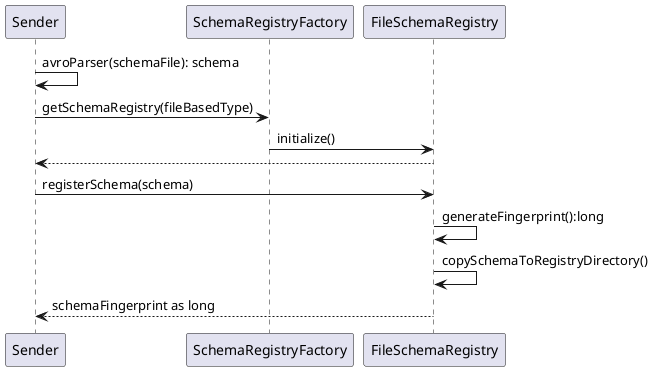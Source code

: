 @startuml
Sender -> Sender: avroParser(schemaFile): schema
Sender -> SchemaRegistryFactory: getSchemaRegistry(fileBasedType)
SchemaRegistryFactory -> FileSchemaRegistry: initialize()
FileSchemaRegistry --> Sender
Sender -> FileSchemaRegistry: registerSchema(schema)
FileSchemaRegistry -> FileSchemaRegistry: generateFingerprint():long
FileSchemaRegistry -> FileSchemaRegistry: copySchemaToRegistryDirectory()
FileSchemaRegistry --> Sender: schemaFingerprint as long
@enduml